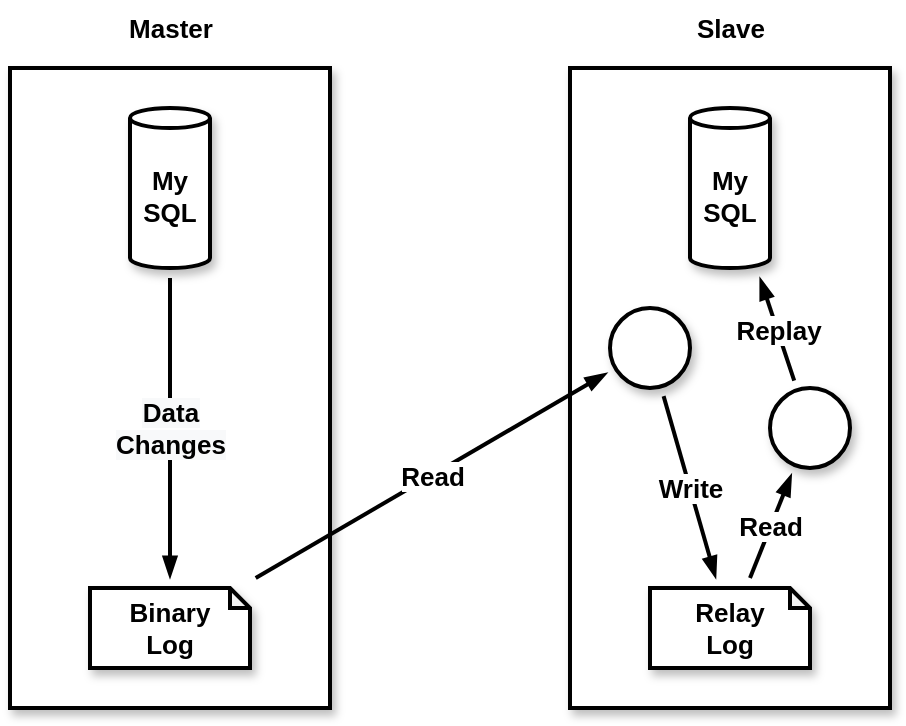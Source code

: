 <mxfile version="14.6.13" type="device" pages="2"><diagram id="-9zIPHCfFpKKNm7Hdqt_" name="workflow"><mxGraphModel dx="856" dy="667" grid="1" gridSize="10" guides="1" tooltips="1" connect="1" arrows="1" fold="1" page="1" pageScale="1" pageWidth="800" pageHeight="600" math="0" shadow="0"><root><mxCell id="0"/><mxCell id="1" parent="0"/><mxCell id="gmfA6I7sGPDoST3JuyUa-1" value="" style="rounded=0;whiteSpace=wrap;html=1;fontSize=13;fontStyle=1;strokeWidth=2;shadow=1;" vertex="1" parent="1"><mxGeometry x="120" y="40" width="160" height="320" as="geometry"/></mxCell><mxCell id="gmfA6I7sGPDoST3JuyUa-5" value="&lt;span style=&quot;background-color: rgb(248, 249, 250); font-size: 13px;&quot;&gt;Data&lt;/span&gt;&lt;br style=&quot;background-color: rgb(248, 249, 250); font-size: 13px;&quot;&gt;&lt;span style=&quot;background-color: rgb(248, 249, 250); font-size: 13px;&quot;&gt;Changes&lt;/span&gt;" style="edgeStyle=orthogonalEdgeStyle;rounded=0;orthogonalLoop=1;jettySize=auto;html=1;fontSize=13;strokeWidth=2;perimeterSpacing=5;endArrow=blockThin;endFill=1;shadow=0;fontStyle=1" edge="1" parent="1" source="gmfA6I7sGPDoST3JuyUa-2" target="gmfA6I7sGPDoST3JuyUa-7"><mxGeometry relative="1" as="geometry"><mxPoint x="410" y="20" as="targetPoint"/></mxGeometry></mxCell><mxCell id="gmfA6I7sGPDoST3JuyUa-2" value="My&lt;br&gt;SQL" style="shape=cylinder3;whiteSpace=wrap;html=1;boundedLbl=1;backgroundOutline=1;size=5;fontSize=13;strokeWidth=2;shadow=1;fontStyle=1" vertex="1" parent="1"><mxGeometry x="180" y="60" width="40" height="80" as="geometry"/></mxCell><mxCell id="gmfA6I7sGPDoST3JuyUa-3" value="Master" style="text;html=1;align=center;verticalAlign=middle;resizable=0;points=[];autosize=1;strokeColor=none;fontSize=13;shadow=1;fontStyle=1" vertex="1" parent="1"><mxGeometry x="170" y="10" width="60" height="20" as="geometry"/></mxCell><mxCell id="gmfA6I7sGPDoST3JuyUa-7" value="&lt;span style=&quot;font-size: 13px;&quot;&gt;Binary&lt;/span&gt;&lt;br style=&quot;font-size: 13px;&quot;&gt;&lt;span style=&quot;font-size: 13px;&quot;&gt;Log&lt;/span&gt;" style="shape=note;whiteSpace=wrap;html=1;backgroundOutline=1;darkOpacity=0.05;fontSize=13;strokeWidth=2;size=10;shadow=1;fontStyle=1" vertex="1" parent="1"><mxGeometry x="160" y="300" width="80" height="40" as="geometry"/></mxCell><mxCell id="gmfA6I7sGPDoST3JuyUa-8" value="" style="rounded=0;whiteSpace=wrap;html=1;fontSize=13;fontStyle=1;strokeWidth=2;shadow=1;" vertex="1" parent="1"><mxGeometry x="400" y="40" width="160" height="320" as="geometry"/></mxCell><mxCell id="gmfA6I7sGPDoST3JuyUa-10" value="My&lt;br&gt;SQL" style="shape=cylinder3;whiteSpace=wrap;html=1;boundedLbl=1;backgroundOutline=1;size=5;fontSize=13;strokeWidth=2;shadow=1;fontStyle=1" vertex="1" parent="1"><mxGeometry x="460" y="60" width="40" height="80" as="geometry"/></mxCell><mxCell id="gmfA6I7sGPDoST3JuyUa-11" value="Slave" style="text;html=1;align=center;verticalAlign=middle;resizable=0;points=[];autosize=1;strokeColor=none;fontSize=13;shadow=1;fontStyle=1" vertex="1" parent="1"><mxGeometry x="455" y="10" width="50" height="20" as="geometry"/></mxCell><mxCell id="gmfA6I7sGPDoST3JuyUa-18" value="Read" style="edgeStyle=none;rounded=0;orthogonalLoop=1;jettySize=auto;html=1;fontSize=13;endArrow=blockThin;endFill=1;strokeWidth=2;perimeterSpacing=5;shadow=0;fontStyle=1" edge="1" parent="1" source="gmfA6I7sGPDoST3JuyUa-13" target="gmfA6I7sGPDoST3JuyUa-17"><mxGeometry relative="1" as="geometry"/></mxCell><mxCell id="gmfA6I7sGPDoST3JuyUa-13" value="&lt;span style=&quot;font-size: 13px;&quot;&gt;Relay&lt;/span&gt;&lt;br style=&quot;font-size: 13px;&quot;&gt;&lt;span style=&quot;font-size: 13px;&quot;&gt;Log&lt;/span&gt;" style="shape=note;whiteSpace=wrap;html=1;backgroundOutline=1;darkOpacity=0.05;fontSize=13;strokeWidth=2;size=10;shadow=1;fontStyle=1" vertex="1" parent="1"><mxGeometry x="440" y="300" width="80" height="40" as="geometry"/></mxCell><mxCell id="gmfA6I7sGPDoST3JuyUa-16" value="Write" style="edgeStyle=none;rounded=0;orthogonalLoop=1;jettySize=auto;html=1;fontSize=13;endArrow=blockThin;endFill=1;strokeWidth=2;perimeterSpacing=5;shadow=0;fontStyle=1" edge="1" parent="1" source="gmfA6I7sGPDoST3JuyUa-14" target="gmfA6I7sGPDoST3JuyUa-13"><mxGeometry relative="1" as="geometry"/></mxCell><mxCell id="gmfA6I7sGPDoST3JuyUa-14" value="" style="ellipse;whiteSpace=wrap;html=1;aspect=fixed;fontSize=13;strokeWidth=2;shadow=1;fontStyle=1" vertex="1" parent="1"><mxGeometry x="420" y="160" width="40" height="40" as="geometry"/></mxCell><mxCell id="gmfA6I7sGPDoST3JuyUa-15" value="Read" style="rounded=0;orthogonalLoop=1;jettySize=auto;html=1;fontSize=13;endArrow=blockThin;endFill=1;strokeWidth=2;perimeterSpacing=5;startArrow=none;startFill=0;shadow=0;fontStyle=1" edge="1" parent="1" source="gmfA6I7sGPDoST3JuyUa-7" target="gmfA6I7sGPDoST3JuyUa-14"><mxGeometry relative="1" as="geometry"/></mxCell><mxCell id="gmfA6I7sGPDoST3JuyUa-19" value="Replay" style="edgeStyle=none;rounded=0;orthogonalLoop=1;jettySize=auto;html=1;fontSize=13;endArrow=blockThin;endFill=1;strokeWidth=2;perimeterSpacing=5;shadow=0;fontStyle=1" edge="1" parent="1" source="gmfA6I7sGPDoST3JuyUa-17" target="gmfA6I7sGPDoST3JuyUa-10"><mxGeometry relative="1" as="geometry"/></mxCell><mxCell id="gmfA6I7sGPDoST3JuyUa-17" value="" style="ellipse;whiteSpace=wrap;html=1;aspect=fixed;fontSize=13;strokeWidth=2;shadow=1;fontStyle=1" vertex="1" parent="1"><mxGeometry x="500" y="200" width="40" height="40" as="geometry"/></mxCell></root></mxGraphModel></diagram><diagram id="cuCApK34_72wFVE512vH" name="architecture"><mxGraphModel dx="856" dy="667" grid="1" gridSize="10" guides="1" tooltips="1" connect="1" arrows="1" fold="1" page="1" pageScale="1" pageWidth="800" pageHeight="600" math="0" shadow="0"><root><mxCell id="a0H8HO-jmR4B5cnkMsmY-0"/><mxCell id="a0H8HO-jmR4B5cnkMsmY-1" parent="a0H8HO-jmR4B5cnkMsmY-0"/><mxCell id="mTURxpnJm_7SwkGXv3GU-17" value="Kafka Consumer" style="rounded=0;whiteSpace=wrap;html=1;fontSize=13;fontStyle=1;strokeWidth=2;shadow=1;container=0;" vertex="1" parent="a0H8HO-jmR4B5cnkMsmY-1"><mxGeometry x="440" y="480" width="120" height="80" as="geometry"/></mxCell><mxCell id="mTURxpnJm_7SwkGXv3GU-11" value="Kafka Cluster" style="rounded=0;whiteSpace=wrap;html=1;fontSize=13;fontStyle=1;strokeWidth=2;shadow=1;container=0;" vertex="1" parent="a0H8HO-jmR4B5cnkMsmY-1"><mxGeometry x="440" y="320" width="120" height="80" as="geometry"/></mxCell><mxCell id="mTURxpnJm_7SwkGXv3GU-5" value="Canal Consumer&lt;br&gt;(Client)" style="rounded=0;whiteSpace=wrap;html=1;fontSize=13;fontStyle=1;strokeWidth=2;shadow=1;container=0;" vertex="1" parent="a0H8HO-jmR4B5cnkMsmY-1"><mxGeometry x="200" y="320" width="120" height="80" as="geometry"/></mxCell><mxCell id="ppFLXdaM9sLp5UfPyIYX-3" value="Register" style="edgeStyle=none;rounded=0;orthogonalLoop=1;jettySize=auto;html=1;shadow=0;fontSize=13;startArrow=none;startFill=0;endArrow=blockThin;endFill=1;strokeWidth=2;perimeterSpacing=5;fontStyle=1" edge="1" parent="a0H8HO-jmR4B5cnkMsmY-1" source="Zed_JWje7OKAbu2LiM8E-0" target="ppFLXdaM9sLp5UfPyIYX-5"><mxGeometry relative="1" as="geometry"><mxPoint x="483.73" y="78.981" as="targetPoint"/></mxGeometry></mxCell><mxCell id="Zed_JWje7OKAbu2LiM8E-0" value="Canal Server 01&lt;br&gt;(Active)" style="rounded=0;whiteSpace=wrap;html=1;fontSize=13;fontStyle=1;strokeWidth=2;shadow=1;container=0;" vertex="1" parent="a0H8HO-jmR4B5cnkMsmY-1"><mxGeometry x="320" y="160" width="120" height="80" as="geometry"/></mxCell><mxCell id="cKMKqY_zq2hjApww4cN1-1" value="Produce" style="edgeStyle=none;rounded=0;orthogonalLoop=1;jettySize=auto;html=1;shadow=0;fontSize=13;startArrow=none;startFill=0;endArrow=blockThin;endFill=1;strokeWidth=2;perimeterSpacing=5;fontStyle=1" edge="1" parent="a0H8HO-jmR4B5cnkMsmY-1" source="tfgMO6aBSyewB3Cw6e6Q-0" target="Zed_JWje7OKAbu2LiM8E-0"><mxGeometry relative="1" as="geometry"><mxPoint x="355" y="200" as="targetPoint"/></mxGeometry></mxCell><mxCell id="mTURxpnJm_7SwkGXv3GU-8" value="Consume" style="edgeStyle=none;rounded=0;orthogonalLoop=1;jettySize=auto;html=1;shadow=0;fontSize=13;startArrow=none;startFill=0;endArrow=blockThin;endFill=1;strokeWidth=2;perimeterSpacing=5;fontStyle=1" edge="1" parent="a0H8HO-jmR4B5cnkMsmY-1" source="Zed_JWje7OKAbu2LiM8E-0" target="mTURxpnJm_7SwkGXv3GU-5"><mxGeometry relative="1" as="geometry"><mxPoint x="365.028" y="220.021" as="sourcePoint"/><mxPoint x="275.0" y="340.0" as="targetPoint"/></mxGeometry></mxCell><mxCell id="mTURxpnJm_7SwkGXv3GU-14" value="Transfer" style="edgeStyle=none;rounded=0;orthogonalLoop=1;jettySize=auto;html=1;shadow=0;fontSize=13;startArrow=none;startFill=0;endArrow=blockThin;endFill=1;strokeWidth=2;perimeterSpacing=5;fontStyle=1" edge="1" parent="a0H8HO-jmR4B5cnkMsmY-1" source="Zed_JWje7OKAbu2LiM8E-0" target="mTURxpnJm_7SwkGXv3GU-11"><mxGeometry relative="1" as="geometry"><mxPoint x="394.972" y="220.021" as="sourcePoint"/><mxPoint x="485.0" y="340.0" as="targetPoint"/></mxGeometry></mxCell><mxCell id="mTURxpnJm_7SwkGXv3GU-20" value="Consume" style="edgeStyle=none;rounded=0;orthogonalLoop=1;jettySize=auto;html=1;shadow=0;fontSize=13;startArrow=none;startFill=0;endArrow=blockThin;endFill=1;strokeWidth=2;perimeterSpacing=5;fontStyle=1" edge="1" parent="a0H8HO-jmR4B5cnkMsmY-1" source="mTURxpnJm_7SwkGXv3GU-11" target="mTURxpnJm_7SwkGXv3GU-17"><mxGeometry relative="1" as="geometry"><mxPoint x="500" y="385" as="sourcePoint"/><mxPoint x="500" y="495" as="targetPoint"/></mxGeometry></mxCell><mxCell id="tfgMO6aBSyewB3Cw6e6Q-0" value="My&lt;br&gt;SQL" style="shape=cylinder3;whiteSpace=wrap;html=1;boundedLbl=1;backgroundOutline=1;size=5;fontSize=13;strokeWidth=2;shadow=1;fontStyle=1;container=0;" vertex="1" parent="a0H8HO-jmR4B5cnkMsmY-1"><mxGeometry x="80" y="160" width="40" height="80" as="geometry"/></mxCell><mxCell id="ppFLXdaM9sLp5UfPyIYX-4" value="Register" style="edgeStyle=none;rounded=0;orthogonalLoop=1;jettySize=auto;html=1;shadow=0;fontSize=13;startArrow=none;startFill=0;endArrow=blockThin;endFill=1;strokeWidth=2;perimeterSpacing=5;fontStyle=1" edge="1" parent="a0H8HO-jmR4B5cnkMsmY-1" source="mTURxpnJm_7SwkGXv3GU-22" target="ppFLXdaM9sLp5UfPyIYX-5"><mxGeometry relative="1" as="geometry"><mxPoint x="516.27" y="78.981" as="targetPoint"/></mxGeometry></mxCell><mxCell id="mTURxpnJm_7SwkGXv3GU-22" value="Canal Server 02&lt;br&gt;(Standby)" style="rounded=0;whiteSpace=wrap;html=1;fontSize=13;fontStyle=1;strokeWidth=2;shadow=1;container=0;" vertex="1" parent="a0H8HO-jmR4B5cnkMsmY-1"><mxGeometry x="560" y="160" width="120" height="80" as="geometry"/></mxCell><mxCell id="ppFLXdaM9sLp5UfPyIYX-5" value="ZooKeeper" style="rounded=1;whiteSpace=wrap;html=1;shadow=1;fontSize=13;strokeWidth=2;arcSize=50;fontStyle=1" vertex="1" parent="a0H8HO-jmR4B5cnkMsmY-1"><mxGeometry x="440" y="40" width="120" height="40" as="geometry"/></mxCell></root></mxGraphModel></diagram></mxfile>